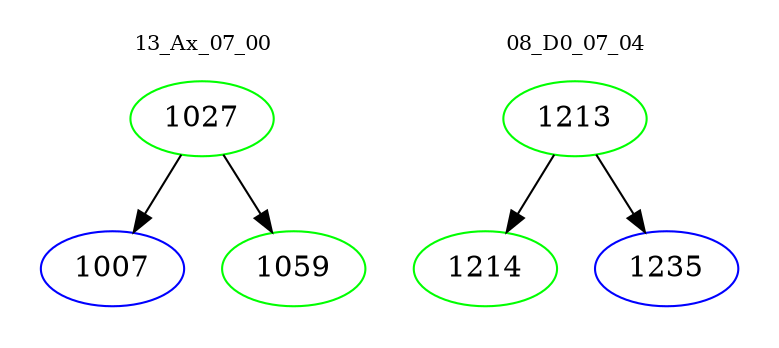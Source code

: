 digraph{
subgraph cluster_0 {
color = white
label = "13_Ax_07_00";
fontsize=10;
T0_1027 [label="1027", color="green"]
T0_1027 -> T0_1007 [color="black"]
T0_1007 [label="1007", color="blue"]
T0_1027 -> T0_1059 [color="black"]
T0_1059 [label="1059", color="green"]
}
subgraph cluster_1 {
color = white
label = "08_D0_07_04";
fontsize=10;
T1_1213 [label="1213", color="green"]
T1_1213 -> T1_1214 [color="black"]
T1_1214 [label="1214", color="green"]
T1_1213 -> T1_1235 [color="black"]
T1_1235 [label="1235", color="blue"]
}
}
